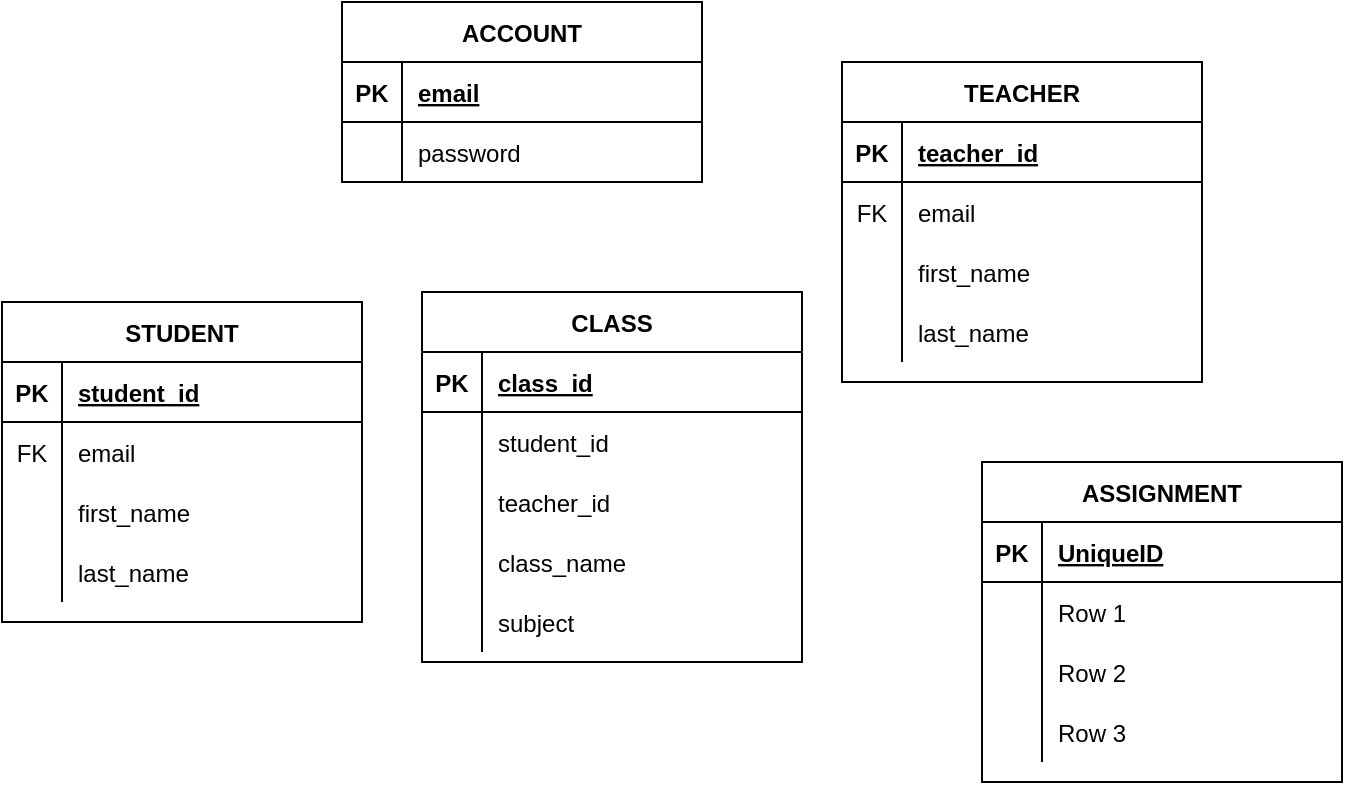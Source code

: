 <mxfile version="14.4.8" type="github"><diagram id="h7Mgq1nKrwHUnDW8aEuO" name="Page-2"><mxGraphModel dx="1027" dy="524" grid="1" gridSize="10" guides="1" tooltips="1" connect="1" arrows="1" fold="1" page="1" pageScale="1" pageWidth="2000" pageHeight="2000" math="0" shadow="0"><root><mxCell id="0fsdl_Q3ISZtDiWajSwE-0"/><mxCell id="0fsdl_Q3ISZtDiWajSwE-1" parent="0fsdl_Q3ISZtDiWajSwE-0"/><mxCell id="12OBXyWHpZKOOHqGJhEJ-0" value="ACCOUNT" style="shape=table;startSize=30;container=1;collapsible=1;childLayout=tableLayout;fixedRows=1;rowLines=0;fontStyle=1;align=center;resizeLast=1;" parent="0fsdl_Q3ISZtDiWajSwE-1" vertex="1"><mxGeometry x="330" y="120" width="180" height="90" as="geometry"/></mxCell><mxCell id="12OBXyWHpZKOOHqGJhEJ-1" value="" style="shape=partialRectangle;collapsible=0;dropTarget=0;pointerEvents=0;fillColor=none;top=0;left=0;bottom=1;right=0;points=[[0,0.5],[1,0.5]];portConstraint=eastwest;" parent="12OBXyWHpZKOOHqGJhEJ-0" vertex="1"><mxGeometry y="30" width="180" height="30" as="geometry"/></mxCell><mxCell id="12OBXyWHpZKOOHqGJhEJ-2" value="PK" style="shape=partialRectangle;connectable=0;fillColor=none;top=0;left=0;bottom=0;right=0;fontStyle=1;overflow=hidden;" parent="12OBXyWHpZKOOHqGJhEJ-1" vertex="1"><mxGeometry width="30" height="30" as="geometry"/></mxCell><mxCell id="12OBXyWHpZKOOHqGJhEJ-3" value="email" style="shape=partialRectangle;connectable=0;fillColor=none;top=0;left=0;bottom=0;right=0;align=left;spacingLeft=6;fontStyle=5;overflow=hidden;" parent="12OBXyWHpZKOOHqGJhEJ-1" vertex="1"><mxGeometry x="30" width="150" height="30" as="geometry"/></mxCell><mxCell id="12OBXyWHpZKOOHqGJhEJ-10" value="" style="shape=partialRectangle;collapsible=0;dropTarget=0;pointerEvents=0;fillColor=none;top=0;left=0;bottom=0;right=0;points=[[0,0.5],[1,0.5]];portConstraint=eastwest;" parent="12OBXyWHpZKOOHqGJhEJ-0" vertex="1"><mxGeometry y="60" width="180" height="30" as="geometry"/></mxCell><mxCell id="12OBXyWHpZKOOHqGJhEJ-11" value="" style="shape=partialRectangle;connectable=0;fillColor=none;top=0;left=0;bottom=0;right=0;editable=1;overflow=hidden;" parent="12OBXyWHpZKOOHqGJhEJ-10" vertex="1"><mxGeometry width="30" height="30" as="geometry"/></mxCell><mxCell id="12OBXyWHpZKOOHqGJhEJ-12" value="password" style="shape=partialRectangle;connectable=0;fillColor=none;top=0;left=0;bottom=0;right=0;align=left;spacingLeft=6;overflow=hidden;" parent="12OBXyWHpZKOOHqGJhEJ-10" vertex="1"><mxGeometry x="30" width="150" height="30" as="geometry"/></mxCell><mxCell id="12OBXyWHpZKOOHqGJhEJ-13" value="STUDENT" style="shape=table;startSize=30;container=1;collapsible=1;childLayout=tableLayout;fixedRows=1;rowLines=0;fontStyle=1;align=center;resizeLast=1;" parent="0fsdl_Q3ISZtDiWajSwE-1" vertex="1"><mxGeometry x="160" y="270" width="180" height="160" as="geometry"/></mxCell><mxCell id="12OBXyWHpZKOOHqGJhEJ-14" value="" style="shape=partialRectangle;collapsible=0;dropTarget=0;pointerEvents=0;fillColor=none;top=0;left=0;bottom=1;right=0;points=[[0,0.5],[1,0.5]];portConstraint=eastwest;" parent="12OBXyWHpZKOOHqGJhEJ-13" vertex="1"><mxGeometry y="30" width="180" height="30" as="geometry"/></mxCell><mxCell id="12OBXyWHpZKOOHqGJhEJ-15" value="PK" style="shape=partialRectangle;connectable=0;fillColor=none;top=0;left=0;bottom=0;right=0;fontStyle=1;overflow=hidden;" parent="12OBXyWHpZKOOHqGJhEJ-14" vertex="1"><mxGeometry width="30" height="30" as="geometry"/></mxCell><mxCell id="12OBXyWHpZKOOHqGJhEJ-16" value="student_id" style="shape=partialRectangle;connectable=0;fillColor=none;top=0;left=0;bottom=0;right=0;align=left;spacingLeft=6;fontStyle=5;overflow=hidden;" parent="12OBXyWHpZKOOHqGJhEJ-14" vertex="1"><mxGeometry x="30" width="150" height="30" as="geometry"/></mxCell><mxCell id="12OBXyWHpZKOOHqGJhEJ-17" value="" style="shape=partialRectangle;collapsible=0;dropTarget=0;pointerEvents=0;fillColor=none;top=0;left=0;bottom=0;right=0;points=[[0,0.5],[1,0.5]];portConstraint=eastwest;" parent="12OBXyWHpZKOOHqGJhEJ-13" vertex="1"><mxGeometry y="60" width="180" height="30" as="geometry"/></mxCell><mxCell id="12OBXyWHpZKOOHqGJhEJ-18" value="FK" style="shape=partialRectangle;connectable=0;fillColor=none;top=0;left=0;bottom=0;right=0;editable=1;overflow=hidden;" parent="12OBXyWHpZKOOHqGJhEJ-17" vertex="1"><mxGeometry width="30" height="30" as="geometry"/></mxCell><mxCell id="12OBXyWHpZKOOHqGJhEJ-19" value="email" style="shape=partialRectangle;connectable=0;fillColor=none;top=0;left=0;bottom=0;right=0;align=left;spacingLeft=6;overflow=hidden;" parent="12OBXyWHpZKOOHqGJhEJ-17" vertex="1"><mxGeometry x="30" width="150" height="30" as="geometry"/></mxCell><mxCell id="12OBXyWHpZKOOHqGJhEJ-20" value="" style="shape=partialRectangle;collapsible=0;dropTarget=0;pointerEvents=0;fillColor=none;top=0;left=0;bottom=0;right=0;points=[[0,0.5],[1,0.5]];portConstraint=eastwest;" parent="12OBXyWHpZKOOHqGJhEJ-13" vertex="1"><mxGeometry y="90" width="180" height="30" as="geometry"/></mxCell><mxCell id="12OBXyWHpZKOOHqGJhEJ-21" value="" style="shape=partialRectangle;connectable=0;fillColor=none;top=0;left=0;bottom=0;right=0;editable=1;overflow=hidden;" parent="12OBXyWHpZKOOHqGJhEJ-20" vertex="1"><mxGeometry width="30" height="30" as="geometry"/></mxCell><mxCell id="12OBXyWHpZKOOHqGJhEJ-22" value="first_name" style="shape=partialRectangle;connectable=0;fillColor=none;top=0;left=0;bottom=0;right=0;align=left;spacingLeft=6;overflow=hidden;" parent="12OBXyWHpZKOOHqGJhEJ-20" vertex="1"><mxGeometry x="30" width="150" height="30" as="geometry"/></mxCell><mxCell id="12OBXyWHpZKOOHqGJhEJ-23" value="" style="shape=partialRectangle;collapsible=0;dropTarget=0;pointerEvents=0;fillColor=none;top=0;left=0;bottom=0;right=0;points=[[0,0.5],[1,0.5]];portConstraint=eastwest;" parent="12OBXyWHpZKOOHqGJhEJ-13" vertex="1"><mxGeometry y="120" width="180" height="30" as="geometry"/></mxCell><mxCell id="12OBXyWHpZKOOHqGJhEJ-24" value="" style="shape=partialRectangle;connectable=0;fillColor=none;top=0;left=0;bottom=0;right=0;editable=1;overflow=hidden;" parent="12OBXyWHpZKOOHqGJhEJ-23" vertex="1"><mxGeometry width="30" height="30" as="geometry"/></mxCell><mxCell id="12OBXyWHpZKOOHqGJhEJ-25" value="last_name" style="shape=partialRectangle;connectable=0;fillColor=none;top=0;left=0;bottom=0;right=0;align=left;spacingLeft=6;overflow=hidden;" parent="12OBXyWHpZKOOHqGJhEJ-23" vertex="1"><mxGeometry x="30" width="150" height="30" as="geometry"/></mxCell><mxCell id="12OBXyWHpZKOOHqGJhEJ-26" value="TEACHER" style="shape=table;startSize=30;container=1;collapsible=1;childLayout=tableLayout;fixedRows=1;rowLines=0;fontStyle=1;align=center;resizeLast=1;" parent="0fsdl_Q3ISZtDiWajSwE-1" vertex="1"><mxGeometry x="580" y="150" width="180" height="160" as="geometry"/></mxCell><mxCell id="12OBXyWHpZKOOHqGJhEJ-27" value="" style="shape=partialRectangle;collapsible=0;dropTarget=0;pointerEvents=0;fillColor=none;top=0;left=0;bottom=1;right=0;points=[[0,0.5],[1,0.5]];portConstraint=eastwest;" parent="12OBXyWHpZKOOHqGJhEJ-26" vertex="1"><mxGeometry y="30" width="180" height="30" as="geometry"/></mxCell><mxCell id="12OBXyWHpZKOOHqGJhEJ-28" value="PK" style="shape=partialRectangle;connectable=0;fillColor=none;top=0;left=0;bottom=0;right=0;fontStyle=1;overflow=hidden;" parent="12OBXyWHpZKOOHqGJhEJ-27" vertex="1"><mxGeometry width="30" height="30" as="geometry"/></mxCell><mxCell id="12OBXyWHpZKOOHqGJhEJ-29" value="teacher_id" style="shape=partialRectangle;connectable=0;fillColor=none;top=0;left=0;bottom=0;right=0;align=left;spacingLeft=6;fontStyle=5;overflow=hidden;" parent="12OBXyWHpZKOOHqGJhEJ-27" vertex="1"><mxGeometry x="30" width="150" height="30" as="geometry"/></mxCell><mxCell id="12OBXyWHpZKOOHqGJhEJ-30" value="" style="shape=partialRectangle;collapsible=0;dropTarget=0;pointerEvents=0;fillColor=none;top=0;left=0;bottom=0;right=0;points=[[0,0.5],[1,0.5]];portConstraint=eastwest;" parent="12OBXyWHpZKOOHqGJhEJ-26" vertex="1"><mxGeometry y="60" width="180" height="30" as="geometry"/></mxCell><mxCell id="12OBXyWHpZKOOHqGJhEJ-31" value="FK" style="shape=partialRectangle;connectable=0;fillColor=none;top=0;left=0;bottom=0;right=0;editable=1;overflow=hidden;" parent="12OBXyWHpZKOOHqGJhEJ-30" vertex="1"><mxGeometry width="30" height="30" as="geometry"/></mxCell><mxCell id="12OBXyWHpZKOOHqGJhEJ-32" value="email" style="shape=partialRectangle;connectable=0;fillColor=none;top=0;left=0;bottom=0;right=0;align=left;spacingLeft=6;overflow=hidden;" parent="12OBXyWHpZKOOHqGJhEJ-30" vertex="1"><mxGeometry x="30" width="150" height="30" as="geometry"/></mxCell><mxCell id="12OBXyWHpZKOOHqGJhEJ-33" value="" style="shape=partialRectangle;collapsible=0;dropTarget=0;pointerEvents=0;fillColor=none;top=0;left=0;bottom=0;right=0;points=[[0,0.5],[1,0.5]];portConstraint=eastwest;" parent="12OBXyWHpZKOOHqGJhEJ-26" vertex="1"><mxGeometry y="90" width="180" height="30" as="geometry"/></mxCell><mxCell id="12OBXyWHpZKOOHqGJhEJ-34" value="" style="shape=partialRectangle;connectable=0;fillColor=none;top=0;left=0;bottom=0;right=0;editable=1;overflow=hidden;" parent="12OBXyWHpZKOOHqGJhEJ-33" vertex="1"><mxGeometry width="30" height="30" as="geometry"/></mxCell><mxCell id="12OBXyWHpZKOOHqGJhEJ-35" value="first_name" style="shape=partialRectangle;connectable=0;fillColor=none;top=0;left=0;bottom=0;right=0;align=left;spacingLeft=6;overflow=hidden;" parent="12OBXyWHpZKOOHqGJhEJ-33" vertex="1"><mxGeometry x="30" width="150" height="30" as="geometry"/></mxCell><mxCell id="12OBXyWHpZKOOHqGJhEJ-36" value="" style="shape=partialRectangle;collapsible=0;dropTarget=0;pointerEvents=0;fillColor=none;top=0;left=0;bottom=0;right=0;points=[[0,0.5],[1,0.5]];portConstraint=eastwest;" parent="12OBXyWHpZKOOHqGJhEJ-26" vertex="1"><mxGeometry y="120" width="180" height="30" as="geometry"/></mxCell><mxCell id="12OBXyWHpZKOOHqGJhEJ-37" value="" style="shape=partialRectangle;connectable=0;fillColor=none;top=0;left=0;bottom=0;right=0;editable=1;overflow=hidden;" parent="12OBXyWHpZKOOHqGJhEJ-36" vertex="1"><mxGeometry width="30" height="30" as="geometry"/></mxCell><mxCell id="12OBXyWHpZKOOHqGJhEJ-38" value="last_name" style="shape=partialRectangle;connectable=0;fillColor=none;top=0;left=0;bottom=0;right=0;align=left;spacingLeft=6;overflow=hidden;" parent="12OBXyWHpZKOOHqGJhEJ-36" vertex="1"><mxGeometry x="30" width="150" height="30" as="geometry"/></mxCell><mxCell id="12OBXyWHpZKOOHqGJhEJ-39" value="CLASS" style="shape=table;startSize=30;container=1;collapsible=1;childLayout=tableLayout;fixedRows=1;rowLines=0;fontStyle=1;align=center;resizeLast=1;" parent="0fsdl_Q3ISZtDiWajSwE-1" vertex="1"><mxGeometry x="370" y="265" width="190" height="185" as="geometry"/></mxCell><mxCell id="12OBXyWHpZKOOHqGJhEJ-40" value="" style="shape=partialRectangle;collapsible=0;dropTarget=0;pointerEvents=0;fillColor=none;top=0;left=0;bottom=1;right=0;points=[[0,0.5],[1,0.5]];portConstraint=eastwest;" parent="12OBXyWHpZKOOHqGJhEJ-39" vertex="1"><mxGeometry y="30" width="190" height="30" as="geometry"/></mxCell><mxCell id="12OBXyWHpZKOOHqGJhEJ-41" value="PK" style="shape=partialRectangle;connectable=0;fillColor=none;top=0;left=0;bottom=0;right=0;fontStyle=1;overflow=hidden;" parent="12OBXyWHpZKOOHqGJhEJ-40" vertex="1"><mxGeometry width="30" height="30" as="geometry"/></mxCell><mxCell id="12OBXyWHpZKOOHqGJhEJ-42" value="class_id" style="shape=partialRectangle;connectable=0;fillColor=none;top=0;left=0;bottom=0;right=0;align=left;spacingLeft=6;fontStyle=5;overflow=hidden;" parent="12OBXyWHpZKOOHqGJhEJ-40" vertex="1"><mxGeometry x="30" width="160" height="30" as="geometry"/></mxCell><mxCell id="12OBXyWHpZKOOHqGJhEJ-43" value="" style="shape=partialRectangle;collapsible=0;dropTarget=0;pointerEvents=0;fillColor=none;top=0;left=0;bottom=0;right=0;points=[[0,0.5],[1,0.5]];portConstraint=eastwest;" parent="12OBXyWHpZKOOHqGJhEJ-39" vertex="1"><mxGeometry y="60" width="190" height="30" as="geometry"/></mxCell><mxCell id="12OBXyWHpZKOOHqGJhEJ-44" value="" style="shape=partialRectangle;connectable=0;fillColor=none;top=0;left=0;bottom=0;right=0;editable=1;overflow=hidden;" parent="12OBXyWHpZKOOHqGJhEJ-43" vertex="1"><mxGeometry width="30" height="30" as="geometry"/></mxCell><mxCell id="12OBXyWHpZKOOHqGJhEJ-45" value="student_id" style="shape=partialRectangle;connectable=0;fillColor=none;top=0;left=0;bottom=0;right=0;align=left;spacingLeft=6;overflow=hidden;" parent="12OBXyWHpZKOOHqGJhEJ-43" vertex="1"><mxGeometry x="30" width="160" height="30" as="geometry"/></mxCell><mxCell id="12OBXyWHpZKOOHqGJhEJ-46" value="" style="shape=partialRectangle;collapsible=0;dropTarget=0;pointerEvents=0;fillColor=none;top=0;left=0;bottom=0;right=0;points=[[0,0.5],[1,0.5]];portConstraint=eastwest;" parent="12OBXyWHpZKOOHqGJhEJ-39" vertex="1"><mxGeometry y="90" width="190" height="30" as="geometry"/></mxCell><mxCell id="12OBXyWHpZKOOHqGJhEJ-47" value="" style="shape=partialRectangle;connectable=0;fillColor=none;top=0;left=0;bottom=0;right=0;editable=1;overflow=hidden;" parent="12OBXyWHpZKOOHqGJhEJ-46" vertex="1"><mxGeometry width="30" height="30" as="geometry"/></mxCell><mxCell id="12OBXyWHpZKOOHqGJhEJ-48" value="teacher_id" style="shape=partialRectangle;connectable=0;fillColor=none;top=0;left=0;bottom=0;right=0;align=left;spacingLeft=6;overflow=hidden;" parent="12OBXyWHpZKOOHqGJhEJ-46" vertex="1"><mxGeometry x="30" width="160" height="30" as="geometry"/></mxCell><mxCell id="12OBXyWHpZKOOHqGJhEJ-49" value="" style="shape=partialRectangle;collapsible=0;dropTarget=0;pointerEvents=0;fillColor=none;top=0;left=0;bottom=0;right=0;points=[[0,0.5],[1,0.5]];portConstraint=eastwest;" parent="12OBXyWHpZKOOHqGJhEJ-39" vertex="1"><mxGeometry y="120" width="190" height="30" as="geometry"/></mxCell><mxCell id="12OBXyWHpZKOOHqGJhEJ-50" value="" style="shape=partialRectangle;connectable=0;fillColor=none;top=0;left=0;bottom=0;right=0;editable=1;overflow=hidden;" parent="12OBXyWHpZKOOHqGJhEJ-49" vertex="1"><mxGeometry width="30" height="30" as="geometry"/></mxCell><mxCell id="12OBXyWHpZKOOHqGJhEJ-51" value="class_name" style="shape=partialRectangle;connectable=0;fillColor=none;top=0;left=0;bottom=0;right=0;align=left;spacingLeft=6;overflow=hidden;" parent="12OBXyWHpZKOOHqGJhEJ-49" vertex="1"><mxGeometry x="30" width="160" height="30" as="geometry"/></mxCell><mxCell id="12OBXyWHpZKOOHqGJhEJ-55" value="" style="shape=partialRectangle;collapsible=0;dropTarget=0;pointerEvents=0;fillColor=none;top=0;left=0;bottom=0;right=0;points=[[0,0.5],[1,0.5]];portConstraint=eastwest;" parent="12OBXyWHpZKOOHqGJhEJ-39" vertex="1"><mxGeometry y="150" width="190" height="30" as="geometry"/></mxCell><mxCell id="12OBXyWHpZKOOHqGJhEJ-56" value="" style="shape=partialRectangle;connectable=0;fillColor=none;top=0;left=0;bottom=0;right=0;editable=1;overflow=hidden;" parent="12OBXyWHpZKOOHqGJhEJ-55" vertex="1"><mxGeometry width="30" height="30" as="geometry"/></mxCell><mxCell id="12OBXyWHpZKOOHqGJhEJ-57" value="subject" style="shape=partialRectangle;connectable=0;fillColor=none;top=0;left=0;bottom=0;right=0;align=left;spacingLeft=6;overflow=hidden;" parent="12OBXyWHpZKOOHqGJhEJ-55" vertex="1"><mxGeometry x="30" width="160" height="30" as="geometry"/></mxCell><mxCell id="12OBXyWHpZKOOHqGJhEJ-61" value="ASSIGNMENT" style="shape=table;startSize=30;container=1;collapsible=1;childLayout=tableLayout;fixedRows=1;rowLines=0;fontStyle=1;align=center;resizeLast=1;" parent="0fsdl_Q3ISZtDiWajSwE-1" vertex="1"><mxGeometry x="650" y="350" width="180" height="160" as="geometry"/></mxCell><mxCell id="12OBXyWHpZKOOHqGJhEJ-62" value="" style="shape=partialRectangle;collapsible=0;dropTarget=0;pointerEvents=0;fillColor=none;top=0;left=0;bottom=1;right=0;points=[[0,0.5],[1,0.5]];portConstraint=eastwest;" parent="12OBXyWHpZKOOHqGJhEJ-61" vertex="1"><mxGeometry y="30" width="180" height="30" as="geometry"/></mxCell><mxCell id="12OBXyWHpZKOOHqGJhEJ-63" value="PK" style="shape=partialRectangle;connectable=0;fillColor=none;top=0;left=0;bottom=0;right=0;fontStyle=1;overflow=hidden;" parent="12OBXyWHpZKOOHqGJhEJ-62" vertex="1"><mxGeometry width="30" height="30" as="geometry"/></mxCell><mxCell id="12OBXyWHpZKOOHqGJhEJ-64" value="UniqueID" style="shape=partialRectangle;connectable=0;fillColor=none;top=0;left=0;bottom=0;right=0;align=left;spacingLeft=6;fontStyle=5;overflow=hidden;" parent="12OBXyWHpZKOOHqGJhEJ-62" vertex="1"><mxGeometry x="30" width="150" height="30" as="geometry"/></mxCell><mxCell id="12OBXyWHpZKOOHqGJhEJ-65" value="" style="shape=partialRectangle;collapsible=0;dropTarget=0;pointerEvents=0;fillColor=none;top=0;left=0;bottom=0;right=0;points=[[0,0.5],[1,0.5]];portConstraint=eastwest;" parent="12OBXyWHpZKOOHqGJhEJ-61" vertex="1"><mxGeometry y="60" width="180" height="30" as="geometry"/></mxCell><mxCell id="12OBXyWHpZKOOHqGJhEJ-66" value="" style="shape=partialRectangle;connectable=0;fillColor=none;top=0;left=0;bottom=0;right=0;editable=1;overflow=hidden;" parent="12OBXyWHpZKOOHqGJhEJ-65" vertex="1"><mxGeometry width="30" height="30" as="geometry"/></mxCell><mxCell id="12OBXyWHpZKOOHqGJhEJ-67" value="Row 1" style="shape=partialRectangle;connectable=0;fillColor=none;top=0;left=0;bottom=0;right=0;align=left;spacingLeft=6;overflow=hidden;" parent="12OBXyWHpZKOOHqGJhEJ-65" vertex="1"><mxGeometry x="30" width="150" height="30" as="geometry"/></mxCell><mxCell id="12OBXyWHpZKOOHqGJhEJ-68" value="" style="shape=partialRectangle;collapsible=0;dropTarget=0;pointerEvents=0;fillColor=none;top=0;left=0;bottom=0;right=0;points=[[0,0.5],[1,0.5]];portConstraint=eastwest;" parent="12OBXyWHpZKOOHqGJhEJ-61" vertex="1"><mxGeometry y="90" width="180" height="30" as="geometry"/></mxCell><mxCell id="12OBXyWHpZKOOHqGJhEJ-69" value="" style="shape=partialRectangle;connectable=0;fillColor=none;top=0;left=0;bottom=0;right=0;editable=1;overflow=hidden;" parent="12OBXyWHpZKOOHqGJhEJ-68" vertex="1"><mxGeometry width="30" height="30" as="geometry"/></mxCell><mxCell id="12OBXyWHpZKOOHqGJhEJ-70" value="Row 2" style="shape=partialRectangle;connectable=0;fillColor=none;top=0;left=0;bottom=0;right=0;align=left;spacingLeft=6;overflow=hidden;" parent="12OBXyWHpZKOOHqGJhEJ-68" vertex="1"><mxGeometry x="30" width="150" height="30" as="geometry"/></mxCell><mxCell id="12OBXyWHpZKOOHqGJhEJ-71" value="" style="shape=partialRectangle;collapsible=0;dropTarget=0;pointerEvents=0;fillColor=none;top=0;left=0;bottom=0;right=0;points=[[0,0.5],[1,0.5]];portConstraint=eastwest;" parent="12OBXyWHpZKOOHqGJhEJ-61" vertex="1"><mxGeometry y="120" width="180" height="30" as="geometry"/></mxCell><mxCell id="12OBXyWHpZKOOHqGJhEJ-72" value="" style="shape=partialRectangle;connectable=0;fillColor=none;top=0;left=0;bottom=0;right=0;editable=1;overflow=hidden;" parent="12OBXyWHpZKOOHqGJhEJ-71" vertex="1"><mxGeometry width="30" height="30" as="geometry"/></mxCell><mxCell id="12OBXyWHpZKOOHqGJhEJ-73" value="Row 3" style="shape=partialRectangle;connectable=0;fillColor=none;top=0;left=0;bottom=0;right=0;align=left;spacingLeft=6;overflow=hidden;" parent="12OBXyWHpZKOOHqGJhEJ-71" vertex="1"><mxGeometry x="30" width="150" height="30" as="geometry"/></mxCell></root></mxGraphModel></diagram></mxfile>